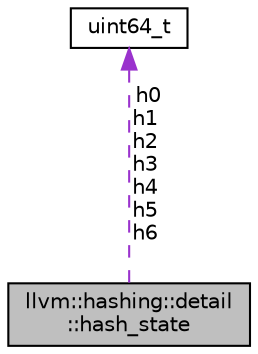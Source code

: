 digraph "llvm::hashing::detail::hash_state"
{
 // LATEX_PDF_SIZE
  bgcolor="transparent";
  edge [fontname="Helvetica",fontsize="10",labelfontname="Helvetica",labelfontsize="10"];
  node [fontname="Helvetica",fontsize="10",shape="box"];
  Node1 [label="llvm::hashing::detail\l::hash_state",height=0.2,width=0.4,color="black", fillcolor="grey75", style="filled", fontcolor="black",tooltip="The intermediate state used during hashing."];
  Node2 -> Node1 [dir="back",color="darkorchid3",fontsize="10",style="dashed",label=" h0\nh1\nh2\nh3\nh4\nh5\nh6" ,fontname="Helvetica"];
  Node2 [label="uint64_t",height=0.2,width=0.4,color="black",tooltip=" "];
}
